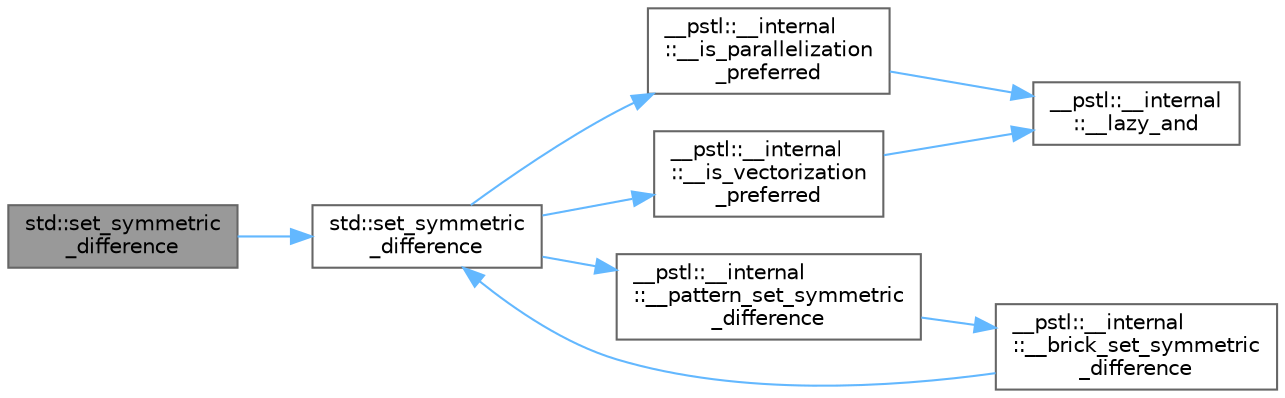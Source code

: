 digraph "std::set_symmetric_difference"
{
 // LATEX_PDF_SIZE
  bgcolor="transparent";
  edge [fontname=Helvetica,fontsize=10,labelfontname=Helvetica,labelfontsize=10];
  node [fontname=Helvetica,fontsize=10,shape=box,height=0.2,width=0.4];
  rankdir="LR";
  Node1 [id="Node000001",label="std::set_symmetric\l_difference",height=0.2,width=0.4,color="gray40", fillcolor="grey60", style="filled", fontcolor="black",tooltip=" "];
  Node1 -> Node2 [id="edge17_Node000001_Node000002",color="steelblue1",style="solid",tooltip=" "];
  Node2 [id="Node000002",label="std::set_symmetric\l_difference",height=0.2,width=0.4,color="grey40", fillcolor="white", style="filled",URL="$namespacestd.html#ab9be505d384524d65c4cd4e07090db6c",tooltip=" "];
  Node2 -> Node3 [id="edge18_Node000002_Node000003",color="steelblue1",style="solid",tooltip=" "];
  Node3 [id="Node000003",label="__pstl::__internal\l::__is_parallelization\l_preferred",height=0.2,width=0.4,color="grey40", fillcolor="white", style="filled",URL="$namespace____pstl_1_1____internal.html#a96278219a9b5139e6060c4a24235841c",tooltip=" "];
  Node3 -> Node4 [id="edge19_Node000003_Node000004",color="steelblue1",style="solid",tooltip=" "];
  Node4 [id="Node000004",label="__pstl::__internal\l::__lazy_and",height=0.2,width=0.4,color="grey40", fillcolor="white", style="filled",URL="$namespace____pstl_1_1____internal.html#a3c2cbbe7383471b9eee17763a807b703",tooltip=" "];
  Node2 -> Node5 [id="edge20_Node000002_Node000005",color="steelblue1",style="solid",tooltip=" "];
  Node5 [id="Node000005",label="__pstl::__internal\l::__is_vectorization\l_preferred",height=0.2,width=0.4,color="grey40", fillcolor="white", style="filled",URL="$namespace____pstl_1_1____internal.html#aba53c2e534557bf2c817808fb3b3c269",tooltip=" "];
  Node5 -> Node4 [id="edge21_Node000005_Node000004",color="steelblue1",style="solid",tooltip=" "];
  Node2 -> Node6 [id="edge22_Node000002_Node000006",color="steelblue1",style="solid",tooltip=" "];
  Node6 [id="Node000006",label="__pstl::__internal\l::__pattern_set_symmetric\l_difference",height=0.2,width=0.4,color="grey40", fillcolor="white", style="filled",URL="$namespace____pstl_1_1____internal.html#a2468e1a5821a3180a4352135b4ac89c9",tooltip=" "];
  Node6 -> Node7 [id="edge23_Node000006_Node000007",color="steelblue1",style="solid",tooltip=" "];
  Node7 [id="Node000007",label="__pstl::__internal\l::__brick_set_symmetric\l_difference",height=0.2,width=0.4,color="grey40", fillcolor="white", style="filled",URL="$namespace____pstl_1_1____internal.html#a7aee903e19ce015f8d17fc3ea6dc20f8",tooltip=" "];
  Node7 -> Node2 [id="edge24_Node000007_Node000002",color="steelblue1",style="solid",tooltip=" "];
}
